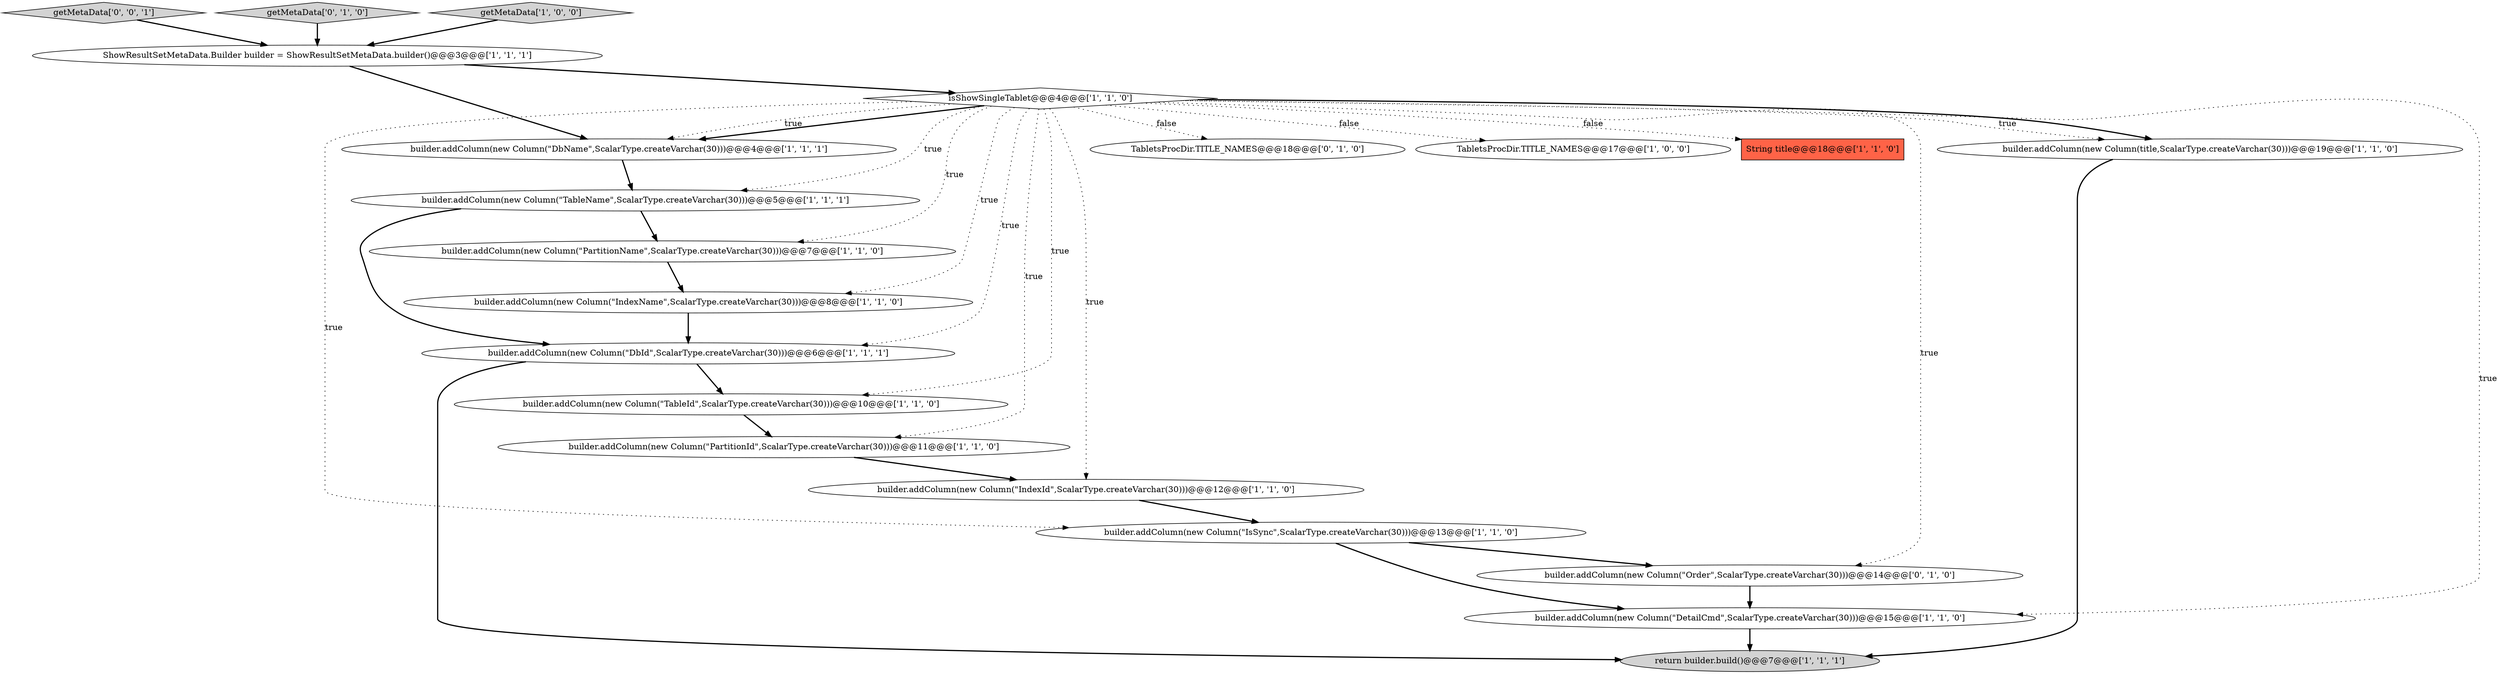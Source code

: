 digraph {
1 [style = filled, label = "builder.addColumn(new Column(\"PartitionId\",ScalarType.createVarchar(30)))@@@11@@@['1', '1', '0']", fillcolor = white, shape = ellipse image = "AAA0AAABBB1BBB"];
13 [style = filled, label = "ShowResultSetMetaData.Builder builder = ShowResultSetMetaData.builder()@@@3@@@['1', '1', '1']", fillcolor = white, shape = ellipse image = "AAA0AAABBB1BBB"];
17 [style = filled, label = "TabletsProcDir.TITLE_NAMES@@@18@@@['0', '1', '0']", fillcolor = white, shape = ellipse image = "AAA0AAABBB2BBB"];
20 [style = filled, label = "getMetaData['0', '0', '1']", fillcolor = lightgray, shape = diamond image = "AAA0AAABBB3BBB"];
11 [style = filled, label = "builder.addColumn(new Column(\"DbId\",ScalarType.createVarchar(30)))@@@6@@@['1', '1', '1']", fillcolor = white, shape = ellipse image = "AAA0AAABBB1BBB"];
6 [style = filled, label = "TabletsProcDir.TITLE_NAMES@@@17@@@['1', '0', '0']", fillcolor = white, shape = ellipse image = "AAA0AAABBB1BBB"];
7 [style = filled, label = "builder.addColumn(new Column(\"DbName\",ScalarType.createVarchar(30)))@@@4@@@['1', '1', '1']", fillcolor = white, shape = ellipse image = "AAA0AAABBB1BBB"];
5 [style = filled, label = "return builder.build()@@@7@@@['1', '1', '1']", fillcolor = lightgray, shape = ellipse image = "AAA0AAABBB1BBB"];
2 [style = filled, label = "builder.addColumn(new Column(title,ScalarType.createVarchar(30)))@@@19@@@['1', '1', '0']", fillcolor = white, shape = ellipse image = "AAA0AAABBB1BBB"];
16 [style = filled, label = "String title@@@18@@@['1', '1', '0']", fillcolor = tomato, shape = box image = "AAA0AAABBB1BBB"];
18 [style = filled, label = "builder.addColumn(new Column(\"Order\",ScalarType.createVarchar(30)))@@@14@@@['0', '1', '0']", fillcolor = white, shape = ellipse image = "AAA1AAABBB2BBB"];
15 [style = filled, label = "isShowSingleTablet@@@4@@@['1', '1', '0']", fillcolor = white, shape = diamond image = "AAA0AAABBB1BBB"];
4 [style = filled, label = "builder.addColumn(new Column(\"IndexName\",ScalarType.createVarchar(30)))@@@8@@@['1', '1', '0']", fillcolor = white, shape = ellipse image = "AAA0AAABBB1BBB"];
0 [style = filled, label = "builder.addColumn(new Column(\"TableId\",ScalarType.createVarchar(30)))@@@10@@@['1', '1', '0']", fillcolor = white, shape = ellipse image = "AAA0AAABBB1BBB"];
9 [style = filled, label = "builder.addColumn(new Column(\"IndexId\",ScalarType.createVarchar(30)))@@@12@@@['1', '1', '0']", fillcolor = white, shape = ellipse image = "AAA0AAABBB1BBB"];
3 [style = filled, label = "builder.addColumn(new Column(\"DetailCmd\",ScalarType.createVarchar(30)))@@@15@@@['1', '1', '0']", fillcolor = white, shape = ellipse image = "AAA0AAABBB1BBB"];
19 [style = filled, label = "getMetaData['0', '1', '0']", fillcolor = lightgray, shape = diamond image = "AAA0AAABBB2BBB"];
12 [style = filled, label = "builder.addColumn(new Column(\"PartitionName\",ScalarType.createVarchar(30)))@@@7@@@['1', '1', '0']", fillcolor = white, shape = ellipse image = "AAA0AAABBB1BBB"];
8 [style = filled, label = "builder.addColumn(new Column(\"IsSync\",ScalarType.createVarchar(30)))@@@13@@@['1', '1', '0']", fillcolor = white, shape = ellipse image = "AAA0AAABBB1BBB"];
14 [style = filled, label = "getMetaData['1', '0', '0']", fillcolor = lightgray, shape = diamond image = "AAA0AAABBB1BBB"];
10 [style = filled, label = "builder.addColumn(new Column(\"TableName\",ScalarType.createVarchar(30)))@@@5@@@['1', '1', '1']", fillcolor = white, shape = ellipse image = "AAA0AAABBB1BBB"];
18->3 [style = bold, label=""];
13->15 [style = bold, label=""];
13->7 [style = bold, label=""];
1->9 [style = bold, label=""];
7->10 [style = bold, label=""];
2->5 [style = bold, label=""];
15->1 [style = dotted, label="true"];
11->0 [style = bold, label=""];
4->11 [style = bold, label=""];
12->4 [style = bold, label=""];
15->18 [style = dotted, label="true"];
14->13 [style = bold, label=""];
15->11 [style = dotted, label="true"];
10->11 [style = bold, label=""];
15->7 [style = bold, label=""];
15->16 [style = dotted, label="false"];
3->5 [style = bold, label=""];
0->1 [style = bold, label=""];
15->2 [style = bold, label=""];
19->13 [style = bold, label=""];
8->3 [style = bold, label=""];
15->10 [style = dotted, label="true"];
15->4 [style = dotted, label="true"];
10->12 [style = bold, label=""];
15->17 [style = dotted, label="false"];
8->18 [style = bold, label=""];
15->0 [style = dotted, label="true"];
15->8 [style = dotted, label="true"];
20->13 [style = bold, label=""];
15->2 [style = dotted, label="true"];
15->6 [style = dotted, label="false"];
15->9 [style = dotted, label="true"];
15->7 [style = dotted, label="true"];
9->8 [style = bold, label=""];
11->5 [style = bold, label=""];
15->12 [style = dotted, label="true"];
15->3 [style = dotted, label="true"];
}
